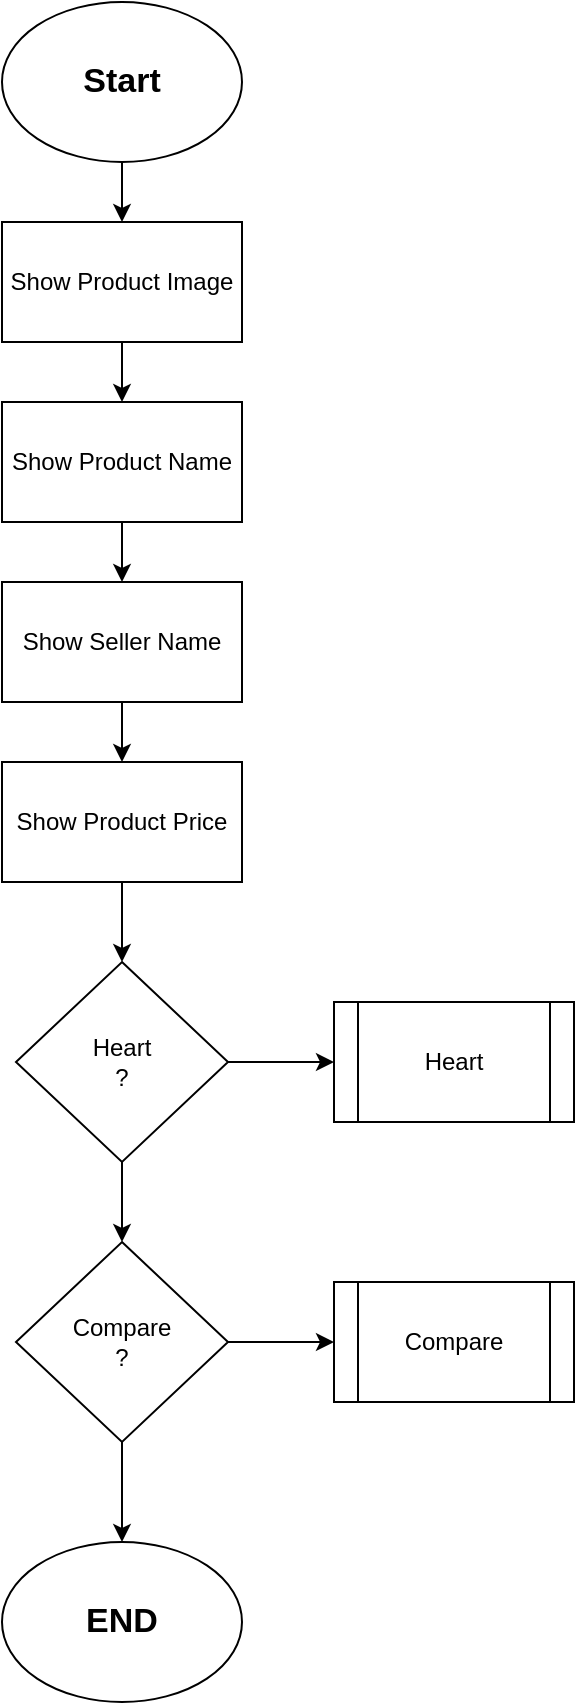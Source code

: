 <mxfile version="13.6.2" type="device"><diagram id="C5RBs43oDa-KdzZeNtuy" name="Page-1"><mxGraphModel dx="1024" dy="592" grid="1" gridSize="10" guides="1" tooltips="1" connect="1" arrows="1" fold="1" page="1" pageScale="1" pageWidth="827" pageHeight="1169" math="0" shadow="0"><root><mxCell id="WIyWlLk6GJQsqaUBKTNV-0"/><mxCell id="WIyWlLk6GJQsqaUBKTNV-1" parent="WIyWlLk6GJQsqaUBKTNV-0"/><mxCell id="DSL77Egs2slhoRIXPOjI-3" value="" style="edgeStyle=orthogonalEdgeStyle;rounded=0;orthogonalLoop=1;jettySize=auto;html=1;" edge="1" parent="WIyWlLk6GJQsqaUBKTNV-1" source="DSL77Egs2slhoRIXPOjI-0" target="DSL77Egs2slhoRIXPOjI-1"><mxGeometry relative="1" as="geometry"/></mxCell><mxCell id="DSL77Egs2slhoRIXPOjI-0" value="&lt;b&gt;&lt;font style=&quot;font-size: 17px&quot;&gt;Start&lt;/font&gt;&lt;/b&gt;" style="ellipse;whiteSpace=wrap;html=1;" vertex="1" parent="WIyWlLk6GJQsqaUBKTNV-1"><mxGeometry x="354" y="50" width="120" height="80" as="geometry"/></mxCell><mxCell id="DSL77Egs2slhoRIXPOjI-4" value="" style="edgeStyle=orthogonalEdgeStyle;rounded=0;orthogonalLoop=1;jettySize=auto;html=1;" edge="1" parent="WIyWlLk6GJQsqaUBKTNV-1" source="DSL77Egs2slhoRIXPOjI-1" target="DSL77Egs2slhoRIXPOjI-2"><mxGeometry relative="1" as="geometry"/></mxCell><mxCell id="DSL77Egs2slhoRIXPOjI-1" value="Show Product Image" style="rounded=0;whiteSpace=wrap;html=1;" vertex="1" parent="WIyWlLk6GJQsqaUBKTNV-1"><mxGeometry x="354" y="160" width="120" height="60" as="geometry"/></mxCell><mxCell id="DSL77Egs2slhoRIXPOjI-6" value="" style="edgeStyle=orthogonalEdgeStyle;rounded=0;orthogonalLoop=1;jettySize=auto;html=1;" edge="1" parent="WIyWlLk6GJQsqaUBKTNV-1" source="DSL77Egs2slhoRIXPOjI-2" target="DSL77Egs2slhoRIXPOjI-5"><mxGeometry relative="1" as="geometry"/></mxCell><mxCell id="DSL77Egs2slhoRIXPOjI-2" value="Show Product Name" style="rounded=0;whiteSpace=wrap;html=1;" vertex="1" parent="WIyWlLk6GJQsqaUBKTNV-1"><mxGeometry x="354" y="250" width="120" height="60" as="geometry"/></mxCell><mxCell id="DSL77Egs2slhoRIXPOjI-8" value="" style="edgeStyle=orthogonalEdgeStyle;rounded=0;orthogonalLoop=1;jettySize=auto;html=1;" edge="1" parent="WIyWlLk6GJQsqaUBKTNV-1" source="DSL77Egs2slhoRIXPOjI-5" target="DSL77Egs2slhoRIXPOjI-7"><mxGeometry relative="1" as="geometry"/></mxCell><mxCell id="DSL77Egs2slhoRIXPOjI-5" value="Show Seller Name" style="rounded=0;whiteSpace=wrap;html=1;" vertex="1" parent="WIyWlLk6GJQsqaUBKTNV-1"><mxGeometry x="354" y="340" width="120" height="60" as="geometry"/></mxCell><mxCell id="DSL77Egs2slhoRIXPOjI-13" value="" style="edgeStyle=orthogonalEdgeStyle;rounded=0;orthogonalLoop=1;jettySize=auto;html=1;" edge="1" parent="WIyWlLk6GJQsqaUBKTNV-1" source="DSL77Egs2slhoRIXPOjI-7" target="DSL77Egs2slhoRIXPOjI-9"><mxGeometry relative="1" as="geometry"/></mxCell><mxCell id="DSL77Egs2slhoRIXPOjI-7" value="Show Product Price" style="rounded=0;whiteSpace=wrap;html=1;" vertex="1" parent="WIyWlLk6GJQsqaUBKTNV-1"><mxGeometry x="354" y="430" width="120" height="60" as="geometry"/></mxCell><mxCell id="DSL77Egs2slhoRIXPOjI-14" value="" style="edgeStyle=orthogonalEdgeStyle;rounded=0;orthogonalLoop=1;jettySize=auto;html=1;" edge="1" parent="WIyWlLk6GJQsqaUBKTNV-1" source="DSL77Egs2slhoRIXPOjI-9" target="DSL77Egs2slhoRIXPOjI-12"><mxGeometry relative="1" as="geometry"/></mxCell><mxCell id="DSL77Egs2slhoRIXPOjI-17" value="" style="edgeStyle=orthogonalEdgeStyle;rounded=0;orthogonalLoop=1;jettySize=auto;html=1;" edge="1" parent="WIyWlLk6GJQsqaUBKTNV-1" source="DSL77Egs2slhoRIXPOjI-9" target="DSL77Egs2slhoRIXPOjI-15"><mxGeometry relative="1" as="geometry"/></mxCell><mxCell id="DSL77Egs2slhoRIXPOjI-9" value="Heart&lt;br&gt;?" style="rhombus;whiteSpace=wrap;html=1;" vertex="1" parent="WIyWlLk6GJQsqaUBKTNV-1"><mxGeometry x="361" y="530" width="106" height="100" as="geometry"/></mxCell><mxCell id="DSL77Egs2slhoRIXPOjI-12" value="Heart" style="shape=process;whiteSpace=wrap;html=1;backgroundOutline=1;" vertex="1" parent="WIyWlLk6GJQsqaUBKTNV-1"><mxGeometry x="520" y="550" width="120" height="60" as="geometry"/></mxCell><mxCell id="DSL77Egs2slhoRIXPOjI-18" value="" style="edgeStyle=orthogonalEdgeStyle;rounded=0;orthogonalLoop=1;jettySize=auto;html=1;" edge="1" parent="WIyWlLk6GJQsqaUBKTNV-1" source="DSL77Egs2slhoRIXPOjI-15" target="DSL77Egs2slhoRIXPOjI-16"><mxGeometry relative="1" as="geometry"/></mxCell><mxCell id="DSL77Egs2slhoRIXPOjI-20" value="" style="edgeStyle=orthogonalEdgeStyle;rounded=0;orthogonalLoop=1;jettySize=auto;html=1;" edge="1" parent="WIyWlLk6GJQsqaUBKTNV-1" source="DSL77Egs2slhoRIXPOjI-15" target="DSL77Egs2slhoRIXPOjI-19"><mxGeometry relative="1" as="geometry"/></mxCell><mxCell id="DSL77Egs2slhoRIXPOjI-15" value="Compare&lt;br&gt;?" style="rhombus;whiteSpace=wrap;html=1;" vertex="1" parent="WIyWlLk6GJQsqaUBKTNV-1"><mxGeometry x="361" y="670" width="106" height="100" as="geometry"/></mxCell><mxCell id="DSL77Egs2slhoRIXPOjI-16" value="Compare" style="shape=process;whiteSpace=wrap;html=1;backgroundOutline=1;" vertex="1" parent="WIyWlLk6GJQsqaUBKTNV-1"><mxGeometry x="520" y="690" width="120" height="60" as="geometry"/></mxCell><mxCell id="DSL77Egs2slhoRIXPOjI-19" value="&lt;b&gt;&lt;font style=&quot;font-size: 17px&quot;&gt;END&lt;/font&gt;&lt;/b&gt;" style="ellipse;whiteSpace=wrap;html=1;" vertex="1" parent="WIyWlLk6GJQsqaUBKTNV-1"><mxGeometry x="354" y="820" width="120" height="80" as="geometry"/></mxCell></root></mxGraphModel></diagram></mxfile>